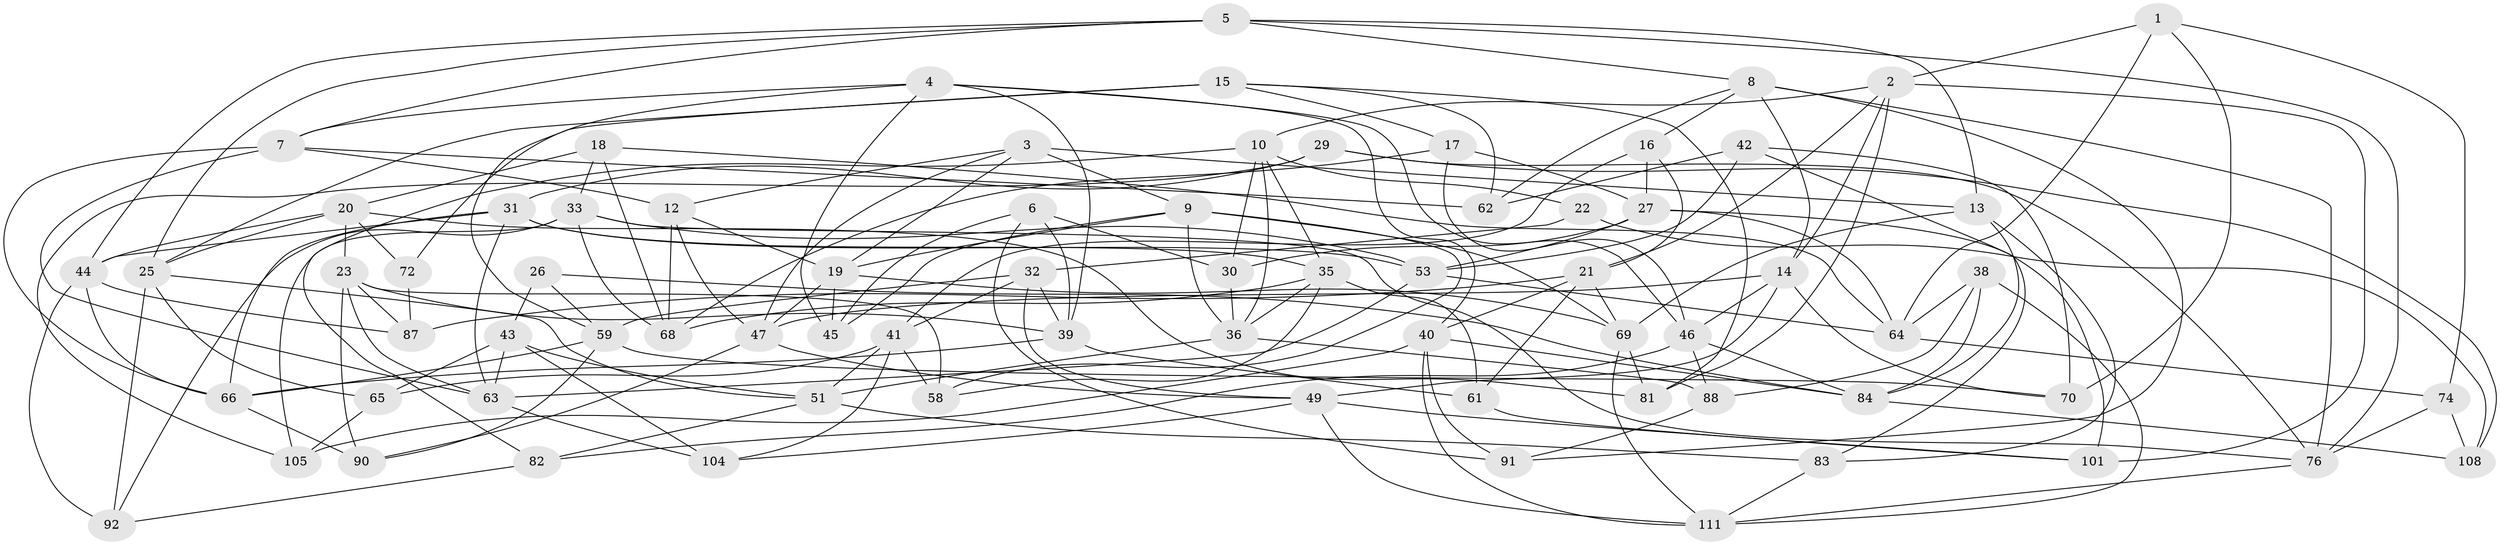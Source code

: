 // Generated by graph-tools (version 1.1) at 2025/52/02/27/25 19:52:27]
// undirected, 73 vertices, 183 edges
graph export_dot {
graph [start="1"]
  node [color=gray90,style=filled];
  1;
  2 [super="+109"];
  3 [super="+24"];
  4 [super="+86"];
  5 [super="+113"];
  6;
  7 [super="+11"];
  8 [super="+95"];
  9 [super="+34"];
  10 [super="+80"];
  12 [super="+100"];
  13 [super="+56"];
  14 [super="+28"];
  15 [super="+37"];
  16;
  17;
  18;
  19 [super="+67"];
  20 [super="+75"];
  21 [super="+50"];
  22;
  23 [super="+57"];
  25 [super="+112"];
  26;
  27 [super="+94"];
  29;
  30;
  31 [super="+106"];
  32 [super="+78"];
  33 [super="+98"];
  35 [super="+110"];
  36 [super="+103"];
  38;
  39 [super="+52"];
  40 [super="+55"];
  41 [super="+99"];
  42;
  43 [super="+97"];
  44 [super="+93"];
  45;
  46 [super="+54"];
  47 [super="+48"];
  49 [super="+107"];
  51 [super="+96"];
  53 [super="+60"];
  58;
  59 [super="+79"];
  61;
  62;
  63 [super="+114"];
  64 [super="+85"];
  65;
  66 [super="+71"];
  68 [super="+89"];
  69 [super="+73"];
  70;
  72;
  74;
  76 [super="+77"];
  81;
  82;
  83;
  84 [super="+102"];
  87;
  88;
  90;
  91;
  92;
  101;
  104;
  105;
  108;
  111 [super="+115"];
  1 -- 64;
  1 -- 74;
  1 -- 70;
  1 -- 2;
  2 -- 21;
  2 -- 101;
  2 -- 81;
  2 -- 10;
  2 -- 14;
  3 -- 19;
  3 -- 9;
  3 -- 12;
  3 -- 13 [weight=2];
  3 -- 47;
  4 -- 39;
  4 -- 45;
  4 -- 59;
  4 -- 7;
  4 -- 40;
  4 -- 46;
  5 -- 44;
  5 -- 25;
  5 -- 76;
  5 -- 13;
  5 -- 8;
  5 -- 7;
  6 -- 39;
  6 -- 45;
  6 -- 91;
  6 -- 30;
  7 -- 62;
  7 -- 66;
  7 -- 63;
  7 -- 12;
  8 -- 91;
  8 -- 62;
  8 -- 16;
  8 -- 76;
  8 -- 14;
  9 -- 58;
  9 -- 36;
  9 -- 45;
  9 -- 19;
  9 -- 69;
  10 -- 35;
  10 -- 82;
  10 -- 36;
  10 -- 22;
  10 -- 30;
  12 -- 68 [weight=2];
  12 -- 47;
  12 -- 19;
  13 -- 83;
  13 -- 69;
  13 -- 84;
  14 -- 70;
  14 -- 47;
  14 -- 49;
  14 -- 46;
  15 -- 25;
  15 -- 72 [weight=2];
  15 -- 17;
  15 -- 81;
  15 -- 62;
  16 -- 41;
  16 -- 21;
  16 -- 27;
  17 -- 46;
  17 -- 68;
  17 -- 27;
  18 -- 20;
  18 -- 33;
  18 -- 68;
  18 -- 64;
  19 -- 47;
  19 -- 45;
  19 -- 69;
  20 -- 81;
  20 -- 44;
  20 -- 72;
  20 -- 23;
  20 -- 25;
  21 -- 61;
  21 -- 87;
  21 -- 69;
  21 -- 40;
  22 -- 32 [weight=2];
  22 -- 108;
  23 -- 90;
  23 -- 87;
  23 -- 58;
  23 -- 63;
  23 -- 39;
  25 -- 51;
  25 -- 65;
  25 -- 92;
  26 -- 43 [weight=2];
  26 -- 84;
  26 -- 59;
  27 -- 30;
  27 -- 101;
  27 -- 53;
  27 -- 64;
  29 -- 31;
  29 -- 108;
  29 -- 105;
  29 -- 76;
  30 -- 36;
  31 -- 35;
  31 -- 63;
  31 -- 66;
  31 -- 53;
  31 -- 44;
  32 -- 49;
  32 -- 41;
  32 -- 39;
  32 -- 59;
  33 -- 53;
  33 -- 92;
  33 -- 76;
  33 -- 105;
  33 -- 68;
  35 -- 61;
  35 -- 68;
  35 -- 58;
  35 -- 36;
  36 -- 88;
  36 -- 51;
  38 -- 111;
  38 -- 64;
  38 -- 84;
  38 -- 88;
  39 -- 66;
  39 -- 61;
  40 -- 84;
  40 -- 111;
  40 -- 91;
  40 -- 105;
  41 -- 104;
  41 -- 65;
  41 -- 58;
  41 -- 51;
  42 -- 70;
  42 -- 83;
  42 -- 62;
  42 -- 53;
  43 -- 65;
  43 -- 104;
  43 -- 51;
  43 -- 63;
  44 -- 66;
  44 -- 92;
  44 -- 87;
  46 -- 84;
  46 -- 88;
  46 -- 82;
  47 -- 90;
  47 -- 49;
  49 -- 101;
  49 -- 104;
  49 -- 111;
  51 -- 83;
  51 -- 82;
  53 -- 63;
  53 -- 64;
  59 -- 70;
  59 -- 90;
  59 -- 66;
  61 -- 101;
  63 -- 104;
  64 -- 74;
  65 -- 105;
  66 -- 90;
  69 -- 111;
  69 -- 81;
  72 -- 87;
  74 -- 108;
  74 -- 76;
  76 -- 111;
  82 -- 92;
  83 -- 111;
  84 -- 108;
  88 -- 91;
}
